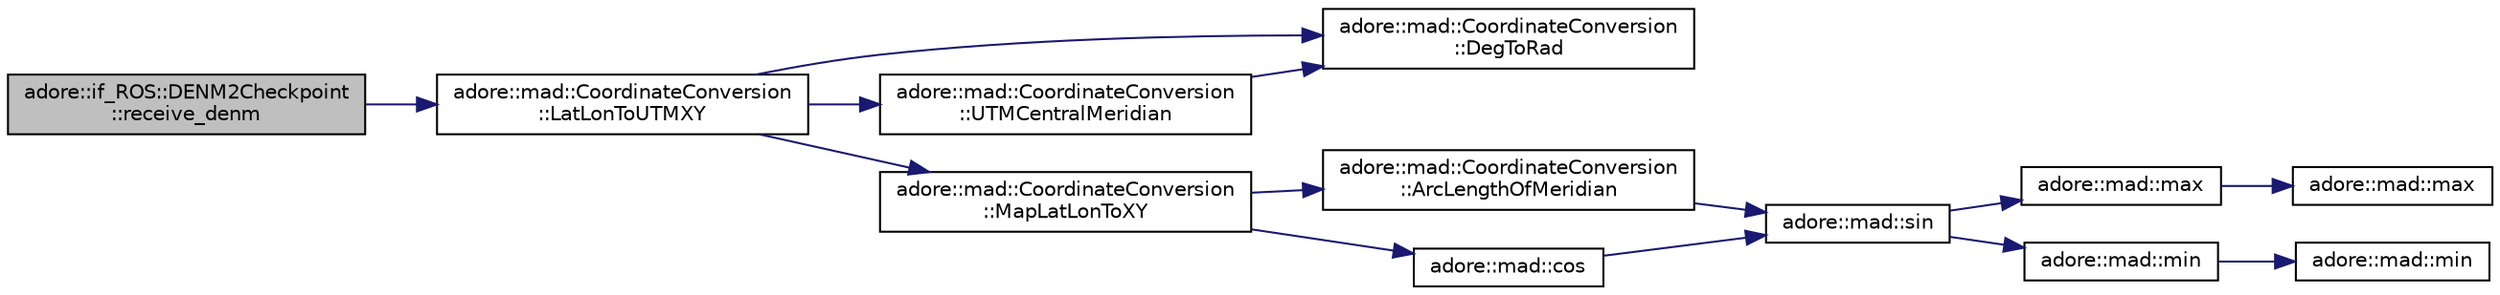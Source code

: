 digraph "adore::if_ROS::DENM2Checkpoint::receive_denm"
{
 // LATEX_PDF_SIZE
  edge [fontname="Helvetica",fontsize="10",labelfontname="Helvetica",labelfontsize="10"];
  node [fontname="Helvetica",fontsize="10",shape=record];
  rankdir="LR";
  Node1 [label="adore::if_ROS::DENM2Checkpoint\l::receive_denm",height=0.2,width=0.4,color="black", fillcolor="grey75", style="filled", fontcolor="black",tooltip=" "];
  Node1 -> Node2 [color="midnightblue",fontsize="10",style="solid",fontname="Helvetica"];
  Node2 [label="adore::mad::CoordinateConversion\l::LatLonToUTMXY",height=0.2,width=0.4,color="black", fillcolor="white", style="filled",URL="$classadore_1_1mad_1_1CoordinateConversion.html#a899663416db835e4d479d05a72dbd990",tooltip=" "];
  Node2 -> Node3 [color="midnightblue",fontsize="10",style="solid",fontname="Helvetica"];
  Node3 [label="adore::mad::CoordinateConversion\l::DegToRad",height=0.2,width=0.4,color="black", fillcolor="white", style="filled",URL="$classadore_1_1mad_1_1CoordinateConversion.html#ab9b71eace7e6bb4e4d20a1c14990ffb5",tooltip=" "];
  Node2 -> Node4 [color="midnightblue",fontsize="10",style="solid",fontname="Helvetica"];
  Node4 [label="adore::mad::CoordinateConversion\l::MapLatLonToXY",height=0.2,width=0.4,color="black", fillcolor="white", style="filled",URL="$classadore_1_1mad_1_1CoordinateConversion.html#a0641f887c7240a36737b3a629918e8ed",tooltip=" "];
  Node4 -> Node5 [color="midnightblue",fontsize="10",style="solid",fontname="Helvetica"];
  Node5 [label="adore::mad::CoordinateConversion\l::ArcLengthOfMeridian",height=0.2,width=0.4,color="black", fillcolor="white", style="filled",URL="$classadore_1_1mad_1_1CoordinateConversion.html#a50d656748ad409ee3b7e5e6a51d04681",tooltip=" "];
  Node5 -> Node6 [color="midnightblue",fontsize="10",style="solid",fontname="Helvetica"];
  Node6 [label="adore::mad::sin",height=0.2,width=0.4,color="black", fillcolor="white", style="filled",URL="$namespaceadore_1_1mad.html#acec540f9bf9b6eb0e027d332d3fe5577",tooltip=" "];
  Node6 -> Node7 [color="midnightblue",fontsize="10",style="solid",fontname="Helvetica"];
  Node7 [label="adore::mad::max",height=0.2,width=0.4,color="black", fillcolor="white", style="filled",URL="$namespaceadore_1_1mad.html#adea062854ef0b105a3fdca8cf2aca945",tooltip=" "];
  Node7 -> Node8 [color="midnightblue",fontsize="10",style="solid",fontname="Helvetica"];
  Node8 [label="adore::mad::max",height=0.2,width=0.4,color="black", fillcolor="white", style="filled",URL="$namespaceadore_1_1mad.html#a618a8842fed7b9375957b1e393c58492",tooltip=" "];
  Node6 -> Node9 [color="midnightblue",fontsize="10",style="solid",fontname="Helvetica"];
  Node9 [label="adore::mad::min",height=0.2,width=0.4,color="black", fillcolor="white", style="filled",URL="$namespaceadore_1_1mad.html#ab58ecb752f9bbfe27832e0a2c0e22c2b",tooltip=" "];
  Node9 -> Node10 [color="midnightblue",fontsize="10",style="solid",fontname="Helvetica"];
  Node10 [label="adore::mad::min",height=0.2,width=0.4,color="black", fillcolor="white", style="filled",URL="$namespaceadore_1_1mad.html#ac61b79c007d1859f93a10c04272095a1",tooltip=" "];
  Node4 -> Node11 [color="midnightblue",fontsize="10",style="solid",fontname="Helvetica"];
  Node11 [label="adore::mad::cos",height=0.2,width=0.4,color="black", fillcolor="white", style="filled",URL="$namespaceadore_1_1mad.html#a70b9fe3efbb34c0f9621147e3456bfa8",tooltip=" "];
  Node11 -> Node6 [color="midnightblue",fontsize="10",style="solid",fontname="Helvetica"];
  Node2 -> Node12 [color="midnightblue",fontsize="10",style="solid",fontname="Helvetica"];
  Node12 [label="adore::mad::CoordinateConversion\l::UTMCentralMeridian",height=0.2,width=0.4,color="black", fillcolor="white", style="filled",URL="$classadore_1_1mad_1_1CoordinateConversion.html#a5e7200c1eb2c6de7c428c73e7aba116b",tooltip=" "];
  Node12 -> Node3 [color="midnightblue",fontsize="10",style="solid",fontname="Helvetica"];
}
